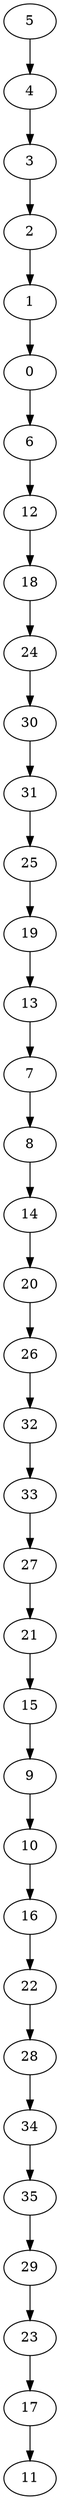 digraph my_graph {
5 [label=5]
4 [label=4]
3 [label=3]
2 [label=2]
1 [label=1]
0 [label=0]
6 [label=6]
12 [label=12]
18 [label=18]
24 [label=24]
30 [label=30]
31 [label=31]
25 [label=25]
19 [label=19]
13 [label=13]
7 [label=7]
8 [label=8]
14 [label=14]
20 [label=20]
26 [label=26]
32 [label=32]
33 [label=33]
27 [label=27]
21 [label=21]
15 [label=15]
9 [label=9]
10 [label=10]
16 [label=16]
22 [label=22]
28 [label=28]
34 [label=34]
35 [label=35]
29 [label=29]
23 [label=23]
17 [label=17]
11 [label=11]
5->4
4->3
3->2
2->1
1->0
0->6
6->12
12->18
18->24
24->30
30->31
31->25
25->19
19->13
13->7
7->8
8->14
14->20
20->26
26->32
32->33
33->27
27->21
21->15
15->9
9->10
10->16
16->22
22->28
28->34
34->35
35->29
29->23
23->17
17->11
}